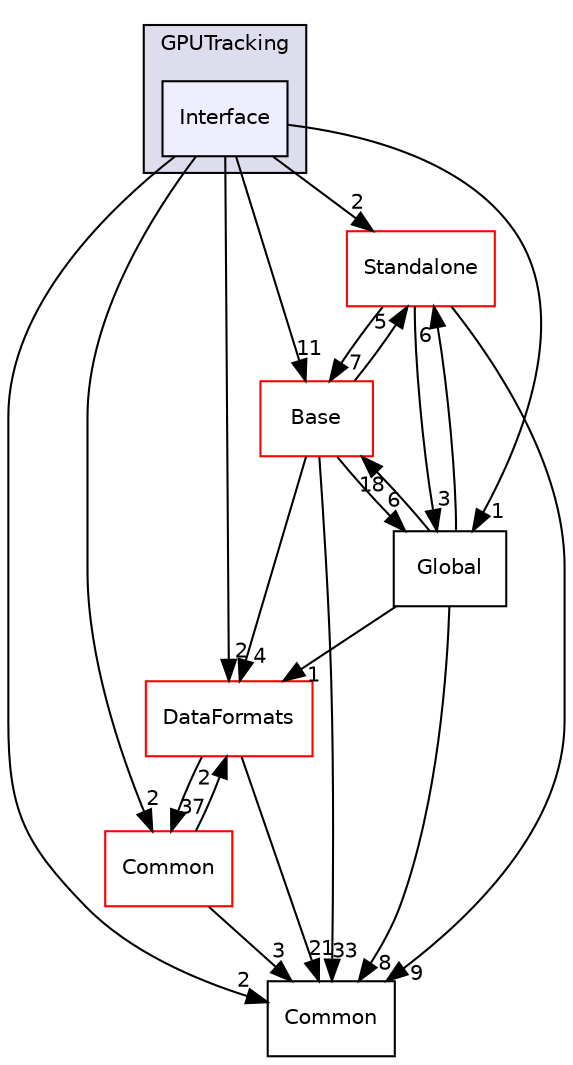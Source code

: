 digraph "/home/travis/build/AliceO2Group/AliceO2/GPU/GPUTracking/Interface" {
  bgcolor=transparent;
  compound=true
  node [ fontsize="10", fontname="Helvetica"];
  edge [ labelfontsize="10", labelfontname="Helvetica"];
  subgraph clusterdir_77030b149987c946eb2e85728f65acc0 {
    graph [ bgcolor="#ddddee", pencolor="black", label="GPUTracking" fontname="Helvetica", fontsize="10", URL="dir_77030b149987c946eb2e85728f65acc0.html"]
  dir_01d68d8da92fbef75811dc6520ae440e [shape=box, label="Interface", style="filled", fillcolor="#eeeeff", pencolor="black", URL="dir_01d68d8da92fbef75811dc6520ae440e.html"];
  }
  dir_ba48ca66118492a4424f86e9da0f6902 [shape=box label="Common" URL="dir_ba48ca66118492a4424f86e9da0f6902.html"];
  dir_289ec97c7adb65139f0eb8343d5d21ae [shape=box label="Standalone" color="red" URL="dir_289ec97c7adb65139f0eb8343d5d21ae.html"];
  dir_4ab6b4cc6a7edbff49100e9123df213f [shape=box label="Common" color="red" URL="dir_4ab6b4cc6a7edbff49100e9123df213f.html"];
  dir_442920581a03c66cf8c08ae559108050 [shape=box label="Base" color="red" URL="dir_442920581a03c66cf8c08ae559108050.html"];
  dir_b1dd2c3d7fcd0d0d24ad7c8634d4eb04 [shape=box label="Global" URL="dir_b1dd2c3d7fcd0d0d24ad7c8634d4eb04.html"];
  dir_2171f7ec022c5423887b07c69b2f5b48 [shape=box label="DataFormats" color="red" URL="dir_2171f7ec022c5423887b07c69b2f5b48.html"];
  dir_289ec97c7adb65139f0eb8343d5d21ae->dir_ba48ca66118492a4424f86e9da0f6902 [headlabel="9", labeldistance=1.5 headhref="dir_000751_000733.html"];
  dir_289ec97c7adb65139f0eb8343d5d21ae->dir_442920581a03c66cf8c08ae559108050 [headlabel="7", labeldistance=1.5 headhref="dir_000751_000735.html"];
  dir_289ec97c7adb65139f0eb8343d5d21ae->dir_b1dd2c3d7fcd0d0d24ad7c8634d4eb04 [headlabel="3", labeldistance=1.5 headhref="dir_000751_000744.html"];
  dir_4ab6b4cc6a7edbff49100e9123df213f->dir_ba48ca66118492a4424f86e9da0f6902 [headlabel="3", labeldistance=1.5 headhref="dir_000032_000733.html"];
  dir_4ab6b4cc6a7edbff49100e9123df213f->dir_2171f7ec022c5423887b07c69b2f5b48 [headlabel="2", labeldistance=1.5 headhref="dir_000032_000085.html"];
  dir_01d68d8da92fbef75811dc6520ae440e->dir_ba48ca66118492a4424f86e9da0f6902 [headlabel="2", labeldistance=1.5 headhref="dir_000746_000733.html"];
  dir_01d68d8da92fbef75811dc6520ae440e->dir_289ec97c7adb65139f0eb8343d5d21ae [headlabel="2", labeldistance=1.5 headhref="dir_000746_000751.html"];
  dir_01d68d8da92fbef75811dc6520ae440e->dir_4ab6b4cc6a7edbff49100e9123df213f [headlabel="2", labeldistance=1.5 headhref="dir_000746_000032.html"];
  dir_01d68d8da92fbef75811dc6520ae440e->dir_442920581a03c66cf8c08ae559108050 [headlabel="11", labeldistance=1.5 headhref="dir_000746_000735.html"];
  dir_01d68d8da92fbef75811dc6520ae440e->dir_b1dd2c3d7fcd0d0d24ad7c8634d4eb04 [headlabel="1", labeldistance=1.5 headhref="dir_000746_000744.html"];
  dir_01d68d8da92fbef75811dc6520ae440e->dir_2171f7ec022c5423887b07c69b2f5b48 [headlabel="2", labeldistance=1.5 headhref="dir_000746_000085.html"];
  dir_442920581a03c66cf8c08ae559108050->dir_ba48ca66118492a4424f86e9da0f6902 [headlabel="33", labeldistance=1.5 headhref="dir_000735_000733.html"];
  dir_442920581a03c66cf8c08ae559108050->dir_289ec97c7adb65139f0eb8343d5d21ae [headlabel="5", labeldistance=1.5 headhref="dir_000735_000751.html"];
  dir_442920581a03c66cf8c08ae559108050->dir_b1dd2c3d7fcd0d0d24ad7c8634d4eb04 [headlabel="6", labeldistance=1.5 headhref="dir_000735_000744.html"];
  dir_442920581a03c66cf8c08ae559108050->dir_2171f7ec022c5423887b07c69b2f5b48 [headlabel="4", labeldistance=1.5 headhref="dir_000735_000085.html"];
  dir_b1dd2c3d7fcd0d0d24ad7c8634d4eb04->dir_ba48ca66118492a4424f86e9da0f6902 [headlabel="8", labeldistance=1.5 headhref="dir_000744_000733.html"];
  dir_b1dd2c3d7fcd0d0d24ad7c8634d4eb04->dir_289ec97c7adb65139f0eb8343d5d21ae [headlabel="6", labeldistance=1.5 headhref="dir_000744_000751.html"];
  dir_b1dd2c3d7fcd0d0d24ad7c8634d4eb04->dir_442920581a03c66cf8c08ae559108050 [headlabel="18", labeldistance=1.5 headhref="dir_000744_000735.html"];
  dir_b1dd2c3d7fcd0d0d24ad7c8634d4eb04->dir_2171f7ec022c5423887b07c69b2f5b48 [headlabel="1", labeldistance=1.5 headhref="dir_000744_000085.html"];
  dir_2171f7ec022c5423887b07c69b2f5b48->dir_ba48ca66118492a4424f86e9da0f6902 [headlabel="21", labeldistance=1.5 headhref="dir_000085_000733.html"];
  dir_2171f7ec022c5423887b07c69b2f5b48->dir_4ab6b4cc6a7edbff49100e9123df213f [headlabel="37", labeldistance=1.5 headhref="dir_000085_000032.html"];
}
